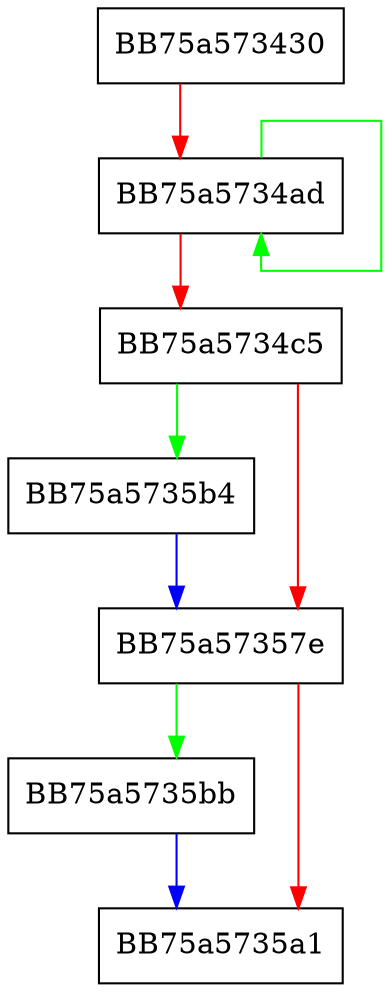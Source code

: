 digraph reset {
  node [shape="box"];
  graph [splines=ortho];
  BB75a573430 -> BB75a5734ad [color="red"];
  BB75a5734ad -> BB75a5734ad [color="green"];
  BB75a5734ad -> BB75a5734c5 [color="red"];
  BB75a5734c5 -> BB75a5735b4 [color="green"];
  BB75a5734c5 -> BB75a57357e [color="red"];
  BB75a57357e -> BB75a5735bb [color="green"];
  BB75a57357e -> BB75a5735a1 [color="red"];
  BB75a5735b4 -> BB75a57357e [color="blue"];
  BB75a5735bb -> BB75a5735a1 [color="blue"];
}